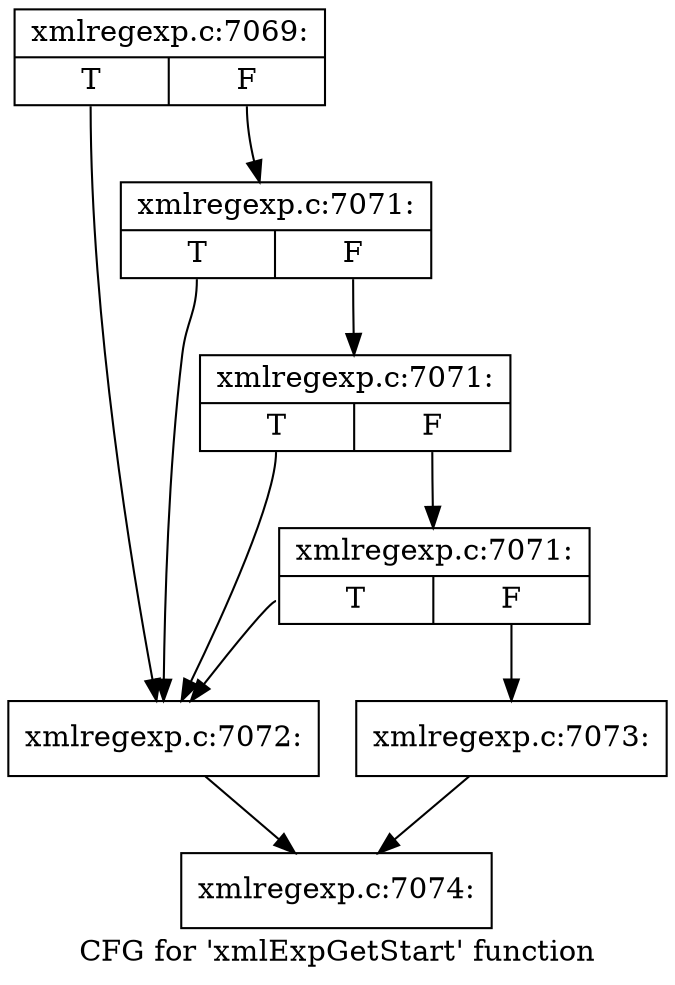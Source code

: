digraph "CFG for 'xmlExpGetStart' function" {
	label="CFG for 'xmlExpGetStart' function";

	Node0x563d9d67e6f0 [shape=record,label="{xmlregexp.c:7069:|{<s0>T|<s1>F}}"];
	Node0x563d9d67e6f0:s0 -> Node0x563d9d686880;
	Node0x563d9d67e6f0:s1 -> Node0x563d9d686a20;
	Node0x563d9d686a20 [shape=record,label="{xmlregexp.c:7071:|{<s0>T|<s1>F}}"];
	Node0x563d9d686a20:s0 -> Node0x563d9d686880;
	Node0x563d9d686a20:s1 -> Node0x563d9d6869a0;
	Node0x563d9d6869a0 [shape=record,label="{xmlregexp.c:7071:|{<s0>T|<s1>F}}"];
	Node0x563d9d6869a0:s0 -> Node0x563d9d686880;
	Node0x563d9d6869a0:s1 -> Node0x563d9d686920;
	Node0x563d9d686920 [shape=record,label="{xmlregexp.c:7071:|{<s0>T|<s1>F}}"];
	Node0x563d9d686920:s0 -> Node0x563d9d686880;
	Node0x563d9d686920:s1 -> Node0x563d9d6868d0;
	Node0x563d9d686880 [shape=record,label="{xmlregexp.c:7072:}"];
	Node0x563d9d686880 -> Node0x563d9d67ea90;
	Node0x563d9d6868d0 [shape=record,label="{xmlregexp.c:7073:}"];
	Node0x563d9d6868d0 -> Node0x563d9d67ea90;
	Node0x563d9d67ea90 [shape=record,label="{xmlregexp.c:7074:}"];
}
